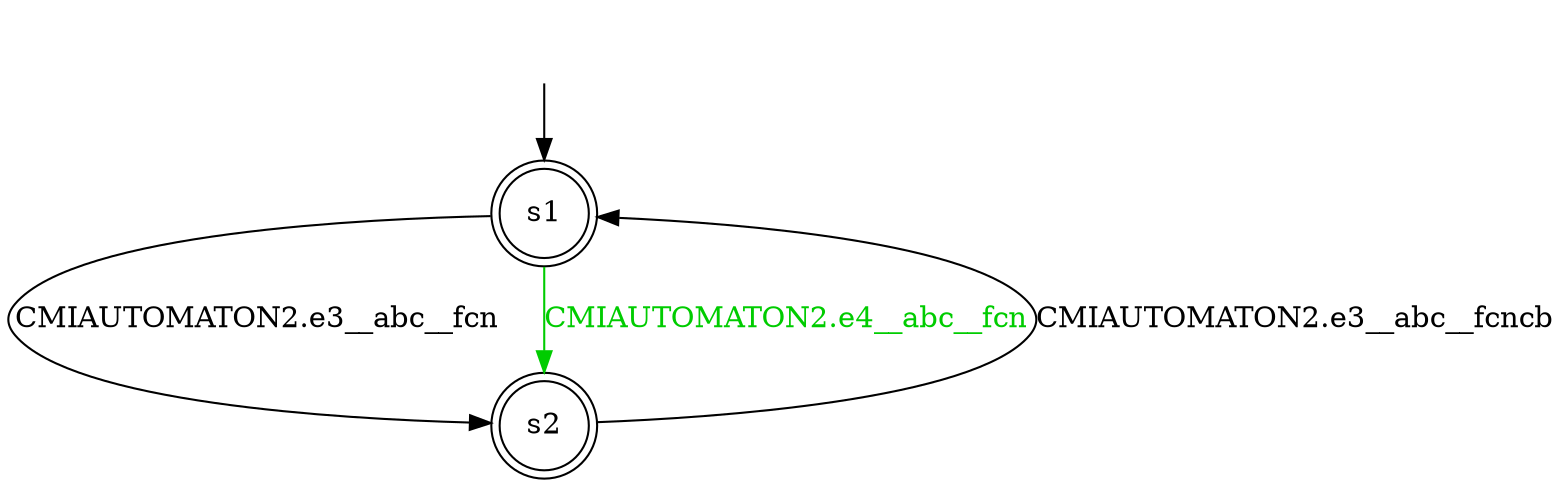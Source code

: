 digraph diffautomaton {
	1 [label=<s1> shape="doublecircle"];
	2 [label=<s2> shape="doublecircle"];
	__init1 [label=<> shape="none"];
	__init1 -> 1;
	1 -> 2 [label=<<font color="#000000">CMIAUTOMATON2.e3__abc__fcn</font>> id="1-0-2"];
	1 -> 2 [label=<<font color="#00cc00">CMIAUTOMATON2.e4__abc__fcn</font>> color="#00cc00" id="1-1-2"];
	2 -> 1 [label=<<font color="#000000">CMIAUTOMATON2.e3__abc__fcncb</font>> id="2-0-1"];
}
